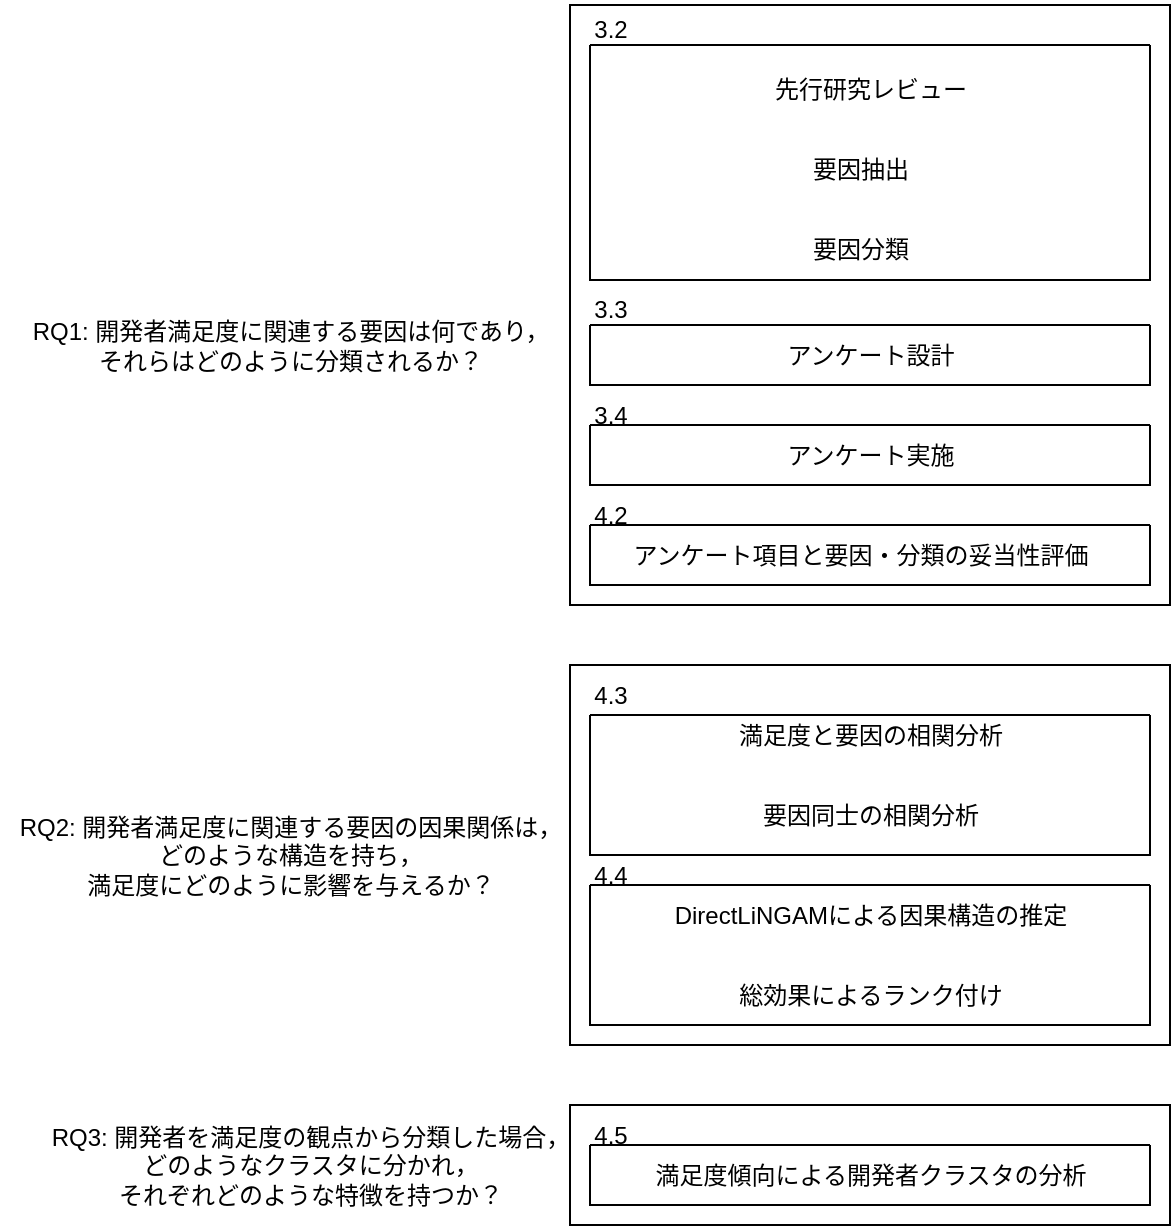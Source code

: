 <mxfile version="28.0.5">
  <diagram name="ページ1" id="DH8y1X9Xug1rH0PPqZtP">
    <mxGraphModel dx="1147" dy="628" grid="1" gridSize="10" guides="1" tooltips="1" connect="1" arrows="1" fold="1" page="1" pageScale="1" pageWidth="827" pageHeight="1169" math="0" shadow="0">
      <root>
        <mxCell id="0" />
        <mxCell id="1" parent="0" />
        <mxCell id="A_GpXiCFfLwrVb7rmse3-31" value="" style="rounded=0;whiteSpace=wrap;html=1;" vertex="1" parent="1">
          <mxGeometry x="365" y="822.5" width="300" height="60" as="geometry" />
        </mxCell>
        <mxCell id="A_GpXiCFfLwrVb7rmse3-29" value="" style="rounded=0;whiteSpace=wrap;html=1;" vertex="1" parent="1">
          <mxGeometry x="365" y="602.5" width="300" height="190" as="geometry" />
        </mxCell>
        <mxCell id="A_GpXiCFfLwrVb7rmse3-28" value="" style="rounded=0;whiteSpace=wrap;html=1;" vertex="1" parent="1">
          <mxGeometry x="365" y="272.5" width="300" height="300" as="geometry" />
        </mxCell>
        <mxCell id="A_GpXiCFfLwrVb7rmse3-1" value="先行研究レビュー" style="text;html=1;align=center;verticalAlign=middle;resizable=0;points=[];autosize=1;strokeColor=none;fillColor=none;" vertex="1" parent="1">
          <mxGeometry x="455" y="300" width="120" height="30" as="geometry" />
        </mxCell>
        <mxCell id="A_GpXiCFfLwrVb7rmse3-2" value="要因抽出" style="text;html=1;align=center;verticalAlign=middle;resizable=0;points=[];autosize=1;strokeColor=none;fillColor=none;" vertex="1" parent="1">
          <mxGeometry x="475" y="340" width="70" height="30" as="geometry" />
        </mxCell>
        <mxCell id="A_GpXiCFfLwrVb7rmse3-3" value="要因分類" style="text;html=1;align=center;verticalAlign=middle;resizable=0;points=[];autosize=1;strokeColor=none;fillColor=none;" vertex="1" parent="1">
          <mxGeometry x="475" y="380" width="70" height="30" as="geometry" />
        </mxCell>
        <mxCell id="A_GpXiCFfLwrVb7rmse3-4" value="アンケート設計" style="text;html=1;align=center;verticalAlign=middle;resizable=0;points=[];autosize=1;strokeColor=none;fillColor=none;" vertex="1" parent="1">
          <mxGeometry x="460" y="432.5" width="110" height="30" as="geometry" />
        </mxCell>
        <mxCell id="A_GpXiCFfLwrVb7rmse3-5" value="アンケート実施" style="text;html=1;align=center;verticalAlign=middle;resizable=0;points=[];autosize=1;strokeColor=none;fillColor=none;" vertex="1" parent="1">
          <mxGeometry x="460" y="482.5" width="110" height="30" as="geometry" />
        </mxCell>
        <mxCell id="A_GpXiCFfLwrVb7rmse3-6" value="アンケート項目と要因・分類の妥当性評価" style="text;html=1;align=center;verticalAlign=middle;resizable=0;points=[];autosize=1;strokeColor=none;fillColor=none;" vertex="1" parent="1">
          <mxGeometry x="385" y="532.5" width="250" height="30" as="geometry" />
        </mxCell>
        <mxCell id="A_GpXiCFfLwrVb7rmse3-9" value="満足度と要因の相関分析" style="text;html=1;align=center;verticalAlign=middle;resizable=0;points=[];autosize=1;strokeColor=none;fillColor=none;" vertex="1" parent="1">
          <mxGeometry x="435" y="622.5" width="160" height="30" as="geometry" />
        </mxCell>
        <mxCell id="A_GpXiCFfLwrVb7rmse3-10" value="要因同士の相関分析" style="text;html=1;align=center;verticalAlign=middle;resizable=0;points=[];autosize=1;strokeColor=none;fillColor=none;" vertex="1" parent="1">
          <mxGeometry x="450" y="662.5" width="130" height="30" as="geometry" />
        </mxCell>
        <mxCell id="A_GpXiCFfLwrVb7rmse3-14" value="" style="swimlane;startSize=0;" vertex="1" parent="1">
          <mxGeometry x="375" y="292.5" width="280" height="117.5" as="geometry" />
        </mxCell>
        <mxCell id="A_GpXiCFfLwrVb7rmse3-15" value="" style="swimlane;startSize=0;" vertex="1" parent="1">
          <mxGeometry x="375" y="432.5" width="280" height="30" as="geometry" />
        </mxCell>
        <mxCell id="A_GpXiCFfLwrVb7rmse3-16" value="" style="swimlane;startSize=0;" vertex="1" parent="1">
          <mxGeometry x="375" y="482.5" width="280" height="30" as="geometry" />
        </mxCell>
        <mxCell id="A_GpXiCFfLwrVb7rmse3-17" value="" style="swimlane;startSize=0;" vertex="1" parent="1">
          <mxGeometry x="375" y="532.5" width="280" height="30" as="geometry" />
        </mxCell>
        <mxCell id="A_GpXiCFfLwrVb7rmse3-18" value="" style="swimlane;startSize=0;" vertex="1" parent="1">
          <mxGeometry x="375" y="627.5" width="280" height="70" as="geometry" />
        </mxCell>
        <mxCell id="A_GpXiCFfLwrVb7rmse3-19" value="" style="swimlane;startSize=0;" vertex="1" parent="1">
          <mxGeometry x="375" y="712.5" width="280" height="70" as="geometry" />
        </mxCell>
        <mxCell id="A_GpXiCFfLwrVb7rmse3-12" value="総効果によるランク付け" style="text;html=1;align=center;verticalAlign=middle;resizable=0;points=[];autosize=1;strokeColor=none;fillColor=none;" vertex="1" parent="A_GpXiCFfLwrVb7rmse3-19">
          <mxGeometry x="60" y="40" width="160" height="30" as="geometry" />
        </mxCell>
        <mxCell id="A_GpXiCFfLwrVb7rmse3-11" value="DirectLiNGAMによる因果構造の推定" style="text;html=1;align=center;verticalAlign=middle;resizable=0;points=[];autosize=1;strokeColor=none;fillColor=none;" vertex="1" parent="A_GpXiCFfLwrVb7rmse3-19">
          <mxGeometry x="30" width="220" height="30" as="geometry" />
        </mxCell>
        <mxCell id="A_GpXiCFfLwrVb7rmse3-20" value="" style="swimlane;startSize=0;" vertex="1" parent="1">
          <mxGeometry x="375" y="842.5" width="280" height="30" as="geometry" />
        </mxCell>
        <mxCell id="A_GpXiCFfLwrVb7rmse3-13" value="満足度傾向による開発者クラスタの分析" style="text;html=1;align=center;verticalAlign=middle;resizable=0;points=[];autosize=1;strokeColor=none;fillColor=none;" vertex="1" parent="A_GpXiCFfLwrVb7rmse3-20">
          <mxGeometry x="20" width="240" height="30" as="geometry" />
        </mxCell>
        <mxCell id="A_GpXiCFfLwrVb7rmse3-21" value="4.5" style="text;html=1;align=center;verticalAlign=middle;resizable=0;points=[];autosize=1;strokeColor=none;fillColor=none;" vertex="1" parent="1">
          <mxGeometry x="365" y="822.5" width="40" height="30" as="geometry" />
        </mxCell>
        <mxCell id="A_GpXiCFfLwrVb7rmse3-22" value="4.4" style="text;html=1;align=center;verticalAlign=middle;resizable=0;points=[];autosize=1;strokeColor=none;fillColor=none;" vertex="1" parent="1">
          <mxGeometry x="365" y="692.5" width="40" height="30" as="geometry" />
        </mxCell>
        <mxCell id="A_GpXiCFfLwrVb7rmse3-23" value="4.3" style="text;html=1;align=center;verticalAlign=middle;resizable=0;points=[];autosize=1;strokeColor=none;fillColor=none;" vertex="1" parent="1">
          <mxGeometry x="365" y="602.5" width="40" height="30" as="geometry" />
        </mxCell>
        <mxCell id="A_GpXiCFfLwrVb7rmse3-24" value="4.2" style="text;html=1;align=center;verticalAlign=middle;resizable=0;points=[];autosize=1;strokeColor=none;fillColor=none;" vertex="1" parent="1">
          <mxGeometry x="365" y="512.5" width="40" height="30" as="geometry" />
        </mxCell>
        <mxCell id="A_GpXiCFfLwrVb7rmse3-25" value="3.2" style="text;html=1;align=center;verticalAlign=middle;resizable=0;points=[];autosize=1;strokeColor=none;fillColor=none;" vertex="1" parent="1">
          <mxGeometry x="365" y="270" width="40" height="30" as="geometry" />
        </mxCell>
        <mxCell id="A_GpXiCFfLwrVb7rmse3-26" value="3.3" style="text;html=1;align=center;verticalAlign=middle;resizable=0;points=[];autosize=1;strokeColor=none;fillColor=none;" vertex="1" parent="1">
          <mxGeometry x="365" y="410" width="40" height="30" as="geometry" />
        </mxCell>
        <mxCell id="A_GpXiCFfLwrVb7rmse3-27" value="3.4" style="text;html=1;align=center;verticalAlign=middle;resizable=0;points=[];autosize=1;strokeColor=none;fillColor=none;" vertex="1" parent="1">
          <mxGeometry x="365" y="462.5" width="40" height="30" as="geometry" />
        </mxCell>
        <mxCell id="A_GpXiCFfLwrVb7rmse3-32" value="RQ1:&amp;nbsp;開発者満足度に関連する要因は何であり，&lt;div&gt;それらはどのように分類されるか？&lt;/div&gt;" style="text;html=1;align=center;verticalAlign=middle;resizable=0;points=[];autosize=1;strokeColor=none;fillColor=none;" vertex="1" parent="1">
          <mxGeometry x="85" y="422.5" width="280" height="40" as="geometry" />
        </mxCell>
        <mxCell id="A_GpXiCFfLwrVb7rmse3-33" value="RQ2: 開発者満足度に関連する要因の因果関係は，&lt;div&gt;どのような構造を持ち，&lt;/div&gt;&lt;div&gt;満足度にどのように影響を与えるか？&lt;/div&gt;" style="text;html=1;align=center;verticalAlign=middle;resizable=0;points=[];autosize=1;strokeColor=none;fillColor=none;" vertex="1" parent="1">
          <mxGeometry x="80" y="667.5" width="290" height="60" as="geometry" />
        </mxCell>
        <mxCell id="A_GpXiCFfLwrVb7rmse3-34" value="RQ3: 開発者を満足度の観点から分類した場合，&lt;div&gt;どのようなクラスタに分かれ，&lt;/div&gt;&lt;div&gt;それぞれどのような特徴を持つか？&lt;/div&gt;" style="text;html=1;align=center;verticalAlign=middle;resizable=0;points=[];autosize=1;strokeColor=none;fillColor=none;" vertex="1" parent="1">
          <mxGeometry x="95" y="822.5" width="280" height="60" as="geometry" />
        </mxCell>
      </root>
    </mxGraphModel>
  </diagram>
</mxfile>

